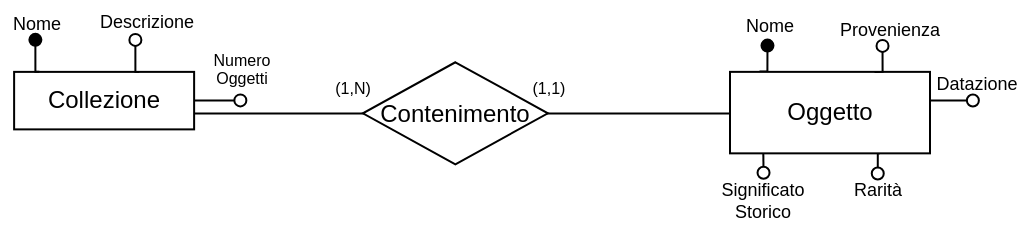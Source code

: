 <mxfile version="24.2.5" type="device">
  <diagram id="1dObsekP2oLUSiPd6wXr" name="Pagina-1">
    <mxGraphModel dx="1050" dy="621" grid="1" gridSize="10" guides="1" tooltips="1" connect="1" arrows="1" fold="1" page="1" pageScale="1" pageWidth="827" pageHeight="1169" math="0" shadow="0">
      <root>
        <mxCell id="0" />
        <mxCell id="1" parent="0" />
        <mxCell id="8b9FtcVvKpMjhSRr-vLO-15" value="&lt;font style=&quot;font-size: 9px;&quot;&gt;Descrizione&lt;/font&gt;" style="text;html=1;align=center;verticalAlign=middle;whiteSpace=wrap;rounded=0;" parent="1" vertex="1">
          <mxGeometry x="243.81" y="63.31" width="35" height="15" as="geometry" />
        </mxCell>
        <mxCell id="8b9FtcVvKpMjhSRr-vLO-16" value="&lt;font style=&quot;font-size: 9px;&quot;&gt;Nome&lt;/font&gt;" style="text;html=1;align=center;verticalAlign=middle;whiteSpace=wrap;rounded=0;" parent="1" vertex="1">
          <mxGeometry x="188.68" y="63.31" width="35" height="17" as="geometry" />
        </mxCell>
        <mxCell id="8b9FtcVvKpMjhSRr-vLO-78" value="Collezione" style="whiteSpace=wrap;html=1;align=center;" parent="1" vertex="1">
          <mxGeometry x="195.06" y="96.94" width="90" height="28.75" as="geometry" />
        </mxCell>
        <mxCell id="8b9FtcVvKpMjhSRr-vLO-79" style="edgeStyle=orthogonalEdgeStyle;rounded=0;orthogonalLoop=1;jettySize=auto;html=1;exitX=0.75;exitY=0;exitDx=0;exitDy=0;endArrow=oval;endFill=1;" parent="1" edge="1">
          <mxGeometry relative="1" as="geometry">
            <mxPoint x="207.69" y="96.93" as="sourcePoint" />
            <mxPoint x="205.69" y="80.93" as="targetPoint" />
          </mxGeometry>
        </mxCell>
        <mxCell id="8b9FtcVvKpMjhSRr-vLO-80" style="edgeStyle=orthogonalEdgeStyle;rounded=0;orthogonalLoop=1;jettySize=auto;html=1;exitX=0.75;exitY=0;exitDx=0;exitDy=0;endArrow=oval;endFill=0;" parent="1" edge="1">
          <mxGeometry relative="1" as="geometry">
            <mxPoint x="257.69" y="96.94" as="sourcePoint" />
            <mxPoint x="255.69" y="80.94" as="targetPoint" />
          </mxGeometry>
        </mxCell>
        <mxCell id="8b9FtcVvKpMjhSRr-vLO-89" value="&lt;font style=&quot;font-size: 9px;&quot;&gt;Nome&lt;/font&gt;" style="text;html=1;align=center;verticalAlign=middle;whiteSpace=wrap;rounded=0;" parent="1" vertex="1">
          <mxGeometry x="553.0" y="61.811" width="40" height="22" as="geometry" />
        </mxCell>
        <mxCell id="8b9FtcVvKpMjhSRr-vLO-90" value="&lt;font style=&quot;font-size: 9px;&quot;&gt;Provenienza&lt;/font&gt;" style="text;html=1;align=center;verticalAlign=middle;whiteSpace=wrap;rounded=0;" parent="1" vertex="1">
          <mxGeometry x="613.0" y="66.501" width="40" height="17.314" as="geometry" />
        </mxCell>
        <mxCell id="8b9FtcVvKpMjhSRr-vLO-91" value="&lt;font style=&quot;font-size: 9px;&quot;&gt;Datazione&lt;/font&gt;" style="text;html=1;align=center;verticalAlign=middle;whiteSpace=wrap;rounded=0;" parent="1" vertex="1">
          <mxGeometry x="659.38" y="93.18" width="35" height="18" as="geometry" />
        </mxCell>
        <mxCell id="8b9FtcVvKpMjhSRr-vLO-92" value="&lt;p style=&quot;line-height: 77%;&quot;&gt;&lt;font style=&quot;font-size: 9px;&quot;&gt;Significato Storico&lt;/font&gt;&lt;/p&gt;" style="text;html=1;align=center;verticalAlign=middle;whiteSpace=wrap;rounded=0;spacing=2;spacingTop=0;" parent="1" vertex="1">
          <mxGeometry x="542.26" y="152.28" width="55" height="17.314" as="geometry" />
        </mxCell>
        <mxCell id="8b9FtcVvKpMjhSRr-vLO-94" style="edgeStyle=orthogonalEdgeStyle;rounded=0;orthogonalLoop=1;jettySize=auto;html=1;exitX=0.75;exitY=1;exitDx=0;exitDy=0;entryX=0.578;entryY=0.124;entryDx=0;entryDy=0;entryPerimeter=0;endArrow=oval;endFill=0;" parent="1" source="8b9FtcVvKpMjhSRr-vLO-87" edge="1">
          <mxGeometry relative="1" as="geometry">
            <mxPoint x="626.88" y="147.749" as="targetPoint" />
          </mxGeometry>
        </mxCell>
        <mxCell id="8b9FtcVvKpMjhSRr-vLO-102" style="edgeStyle=orthogonalEdgeStyle;rounded=0;orthogonalLoop=1;jettySize=auto;html=1;exitX=1;exitY=0.5;exitDx=0;exitDy=0;endArrow=oval;endFill=0;" parent="1" edge="1">
          <mxGeometry relative="1" as="geometry">
            <mxPoint x="285.06" y="111.2" as="sourcePoint" />
            <mxPoint x="308.18" y="111.2" as="targetPoint" />
          </mxGeometry>
        </mxCell>
        <mxCell id="8b9FtcVvKpMjhSRr-vLO-103" value="&lt;font style=&quot;font-size: 9px;&quot;&gt;Rarità&lt;/font&gt;" style="text;html=1;align=center;verticalAlign=middle;whiteSpace=wrap;rounded=0;" parent="1" vertex="1">
          <mxGeometry x="607.26" y="146.182" width="40" height="17.314" as="geometry" />
        </mxCell>
        <mxCell id="8b9FtcVvKpMjhSRr-vLO-104" style="edgeStyle=orthogonalEdgeStyle;rounded=0;orthogonalLoop=1;jettySize=auto;html=1;exitX=0.75;exitY=1;exitDx=0;exitDy=0;entryX=0.578;entryY=0.124;entryDx=0;entryDy=0;entryPerimeter=0;endArrow=oval;endFill=0;" parent="1" edge="1">
          <mxGeometry relative="1" as="geometry">
            <mxPoint x="569.65" y="136.94" as="sourcePoint" />
            <mxPoint x="569.77" y="147.409" as="targetPoint" />
          </mxGeometry>
        </mxCell>
        <mxCell id="8b9FtcVvKpMjhSRr-vLO-110" value="&lt;font style=&quot;font-size: 8px;&quot;&gt;Numero&lt;/font&gt;&lt;div style=&quot;line-height: 40%;&quot;&gt;&lt;font style=&quot;font-size: 8px;&quot;&gt;Oggetti&lt;/font&gt;&lt;/div&gt;" style="text;html=1;align=center;verticalAlign=middle;whiteSpace=wrap;rounded=1;strokeColor=none;" parent="1" vertex="1">
          <mxGeometry x="289.44" y="83.81" width="40" height="18" as="geometry" />
        </mxCell>
        <mxCell id="8b9FtcVvKpMjhSRr-vLO-150" style="edgeStyle=orthogonalEdgeStyle;rounded=0;orthogonalLoop=1;jettySize=auto;html=1;exitX=0.25;exitY=0;exitDx=0;exitDy=0;entryX=0.842;entryY=1.009;entryDx=0;entryDy=0;entryPerimeter=0;endArrow=oval;endFill=1;" parent="1" edge="1">
          <mxGeometry relative="1" as="geometry">
            <mxPoint x="567.74" y="96.81" as="sourcePoint" />
            <mxPoint x="571.74" y="83.81" as="targetPoint" />
          </mxGeometry>
        </mxCell>
        <mxCell id="8b9FtcVvKpMjhSRr-vLO-151" style="edgeStyle=orthogonalEdgeStyle;rounded=0;orthogonalLoop=1;jettySize=auto;html=1;exitX=1;exitY=0.5;exitDx=0;exitDy=0;endArrow=oval;endFill=0;" parent="1" edge="1">
          <mxGeometry relative="1" as="geometry">
            <mxPoint x="651.32" y="111.28" as="sourcePoint" />
            <mxPoint x="674.44" y="111.28" as="targetPoint" />
          </mxGeometry>
        </mxCell>
        <mxCell id="8b9FtcVvKpMjhSRr-vLO-170" value="&lt;span style=&quot;font-size: 8px;&quot;&gt;(1,N)&lt;/span&gt;" style="text;html=1;align=center;verticalAlign=middle;whiteSpace=wrap;rounded=1;strokeColor=none;glass=0;" parent="1" vertex="1">
          <mxGeometry x="352.99" y="101.0" width="22.5" height="6.75" as="geometry" />
        </mxCell>
        <mxCell id="8b9FtcVvKpMjhSRr-vLO-177" value="&lt;font style=&quot;font-size: 8px;&quot;&gt;(1,1)&lt;/font&gt;" style="text;html=1;align=center;verticalAlign=middle;whiteSpace=wrap;rounded=1;strokeColor=none;glass=0;" parent="1" vertex="1">
          <mxGeometry x="450.69" y="101.0" width="22.5" height="6.75" as="geometry" />
        </mxCell>
        <mxCell id="8b9FtcVvKpMjhSRr-vLO-185" value="" style="endArrow=none;html=1;rounded=0;entryX=1;entryY=0.5;entryDx=0;entryDy=0;exitX=0;exitY=0.5;exitDx=0;exitDy=0;" parent="1" edge="1">
          <mxGeometry width="50" height="50" relative="1" as="geometry">
            <mxPoint x="553.19" y="117.75" as="sourcePoint" />
            <mxPoint x="285" y="117.75" as="targetPoint" />
          </mxGeometry>
        </mxCell>
        <mxCell id="8b9FtcVvKpMjhSRr-vLO-188" value="Contenimento" style="shape=rhombus;perimeter=rhombusPerimeter;whiteSpace=wrap;html=1;align=center;" parent="1" vertex="1">
          <mxGeometry x="369.44" y="92.13" width="92.5" height="51" as="geometry" />
        </mxCell>
        <mxCell id="8b9FtcVvKpMjhSRr-vLO-87" value="Oggetto" style="whiteSpace=wrap;html=1;align=center;" parent="1" vertex="1">
          <mxGeometry x="553" y="96.935" width="100" height="40.739" as="geometry" />
        </mxCell>
        <mxCell id="8b9FtcVvKpMjhSRr-vLO-191" style="edgeStyle=orthogonalEdgeStyle;rounded=0;orthogonalLoop=1;jettySize=auto;html=1;exitX=0.25;exitY=0;exitDx=0;exitDy=0;entryX=0.842;entryY=1.009;entryDx=0;entryDy=0;entryPerimeter=0;endArrow=oval;endFill=0;" parent="1" edge="1">
          <mxGeometry relative="1" as="geometry">
            <mxPoint x="625.26" y="96.94" as="sourcePoint" />
            <mxPoint x="629.26" y="83.94" as="targetPoint" />
          </mxGeometry>
        </mxCell>
      </root>
    </mxGraphModel>
  </diagram>
</mxfile>
